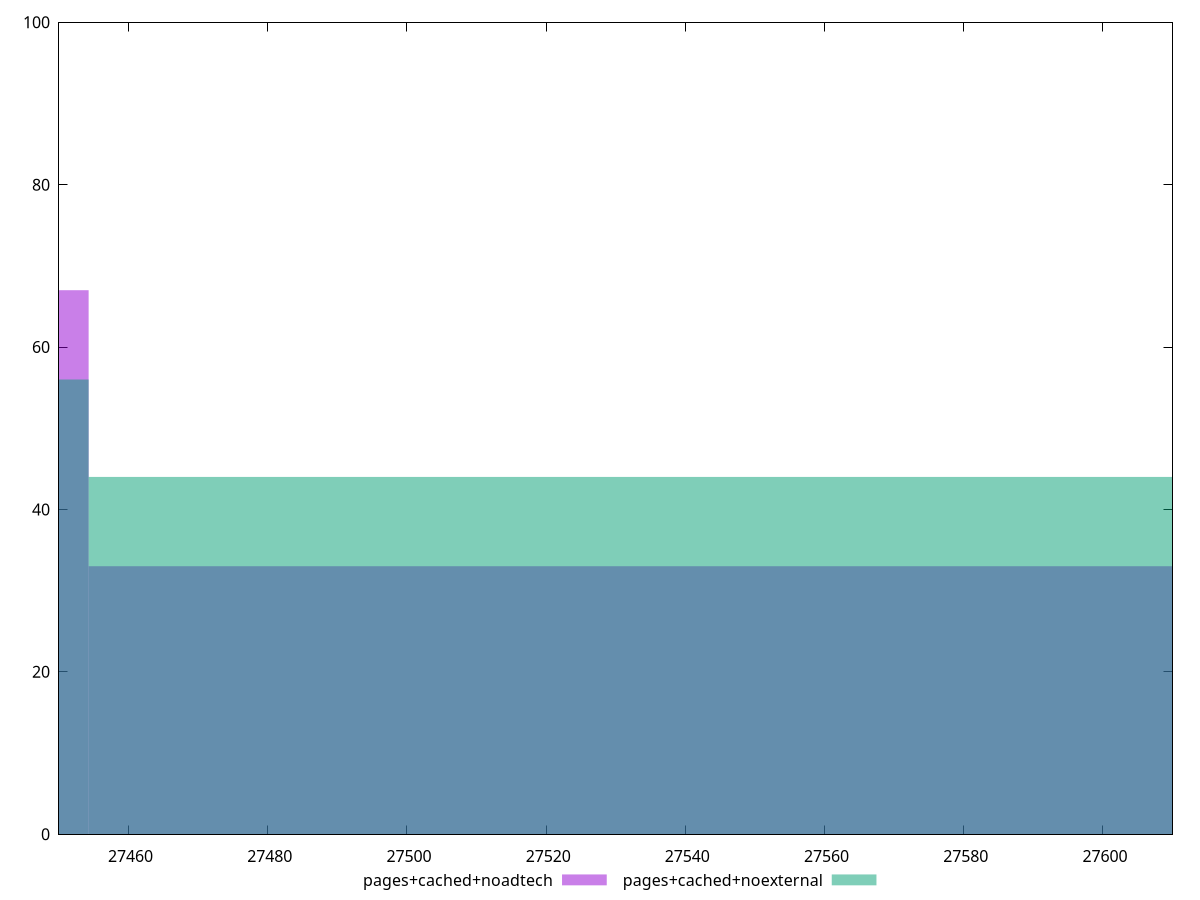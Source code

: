 reset

$pagesCachedNoadtech <<EOF
27535.723329399625 33
27372.790055261168 67
EOF

$pagesCachedNoexternal <<EOF
27535.723329399625 44
27372.790055261168 56
EOF

set key outside below
set boxwidth 162.93327413845932
set xrange [27450:27610]
set yrange [0:100]
set style fill transparent solid 0.5 noborder
set terminal svg size 640, 500 enhanced background rgb 'white'
set output "report_00007_2020-12-11T15:55:29.892Z/uses-webp-images/comparison/histogram/4_vs_5.svg"

plot $pagesCachedNoadtech title "pages+cached+noadtech" with boxes, \
     $pagesCachedNoexternal title "pages+cached+noexternal" with boxes

reset
